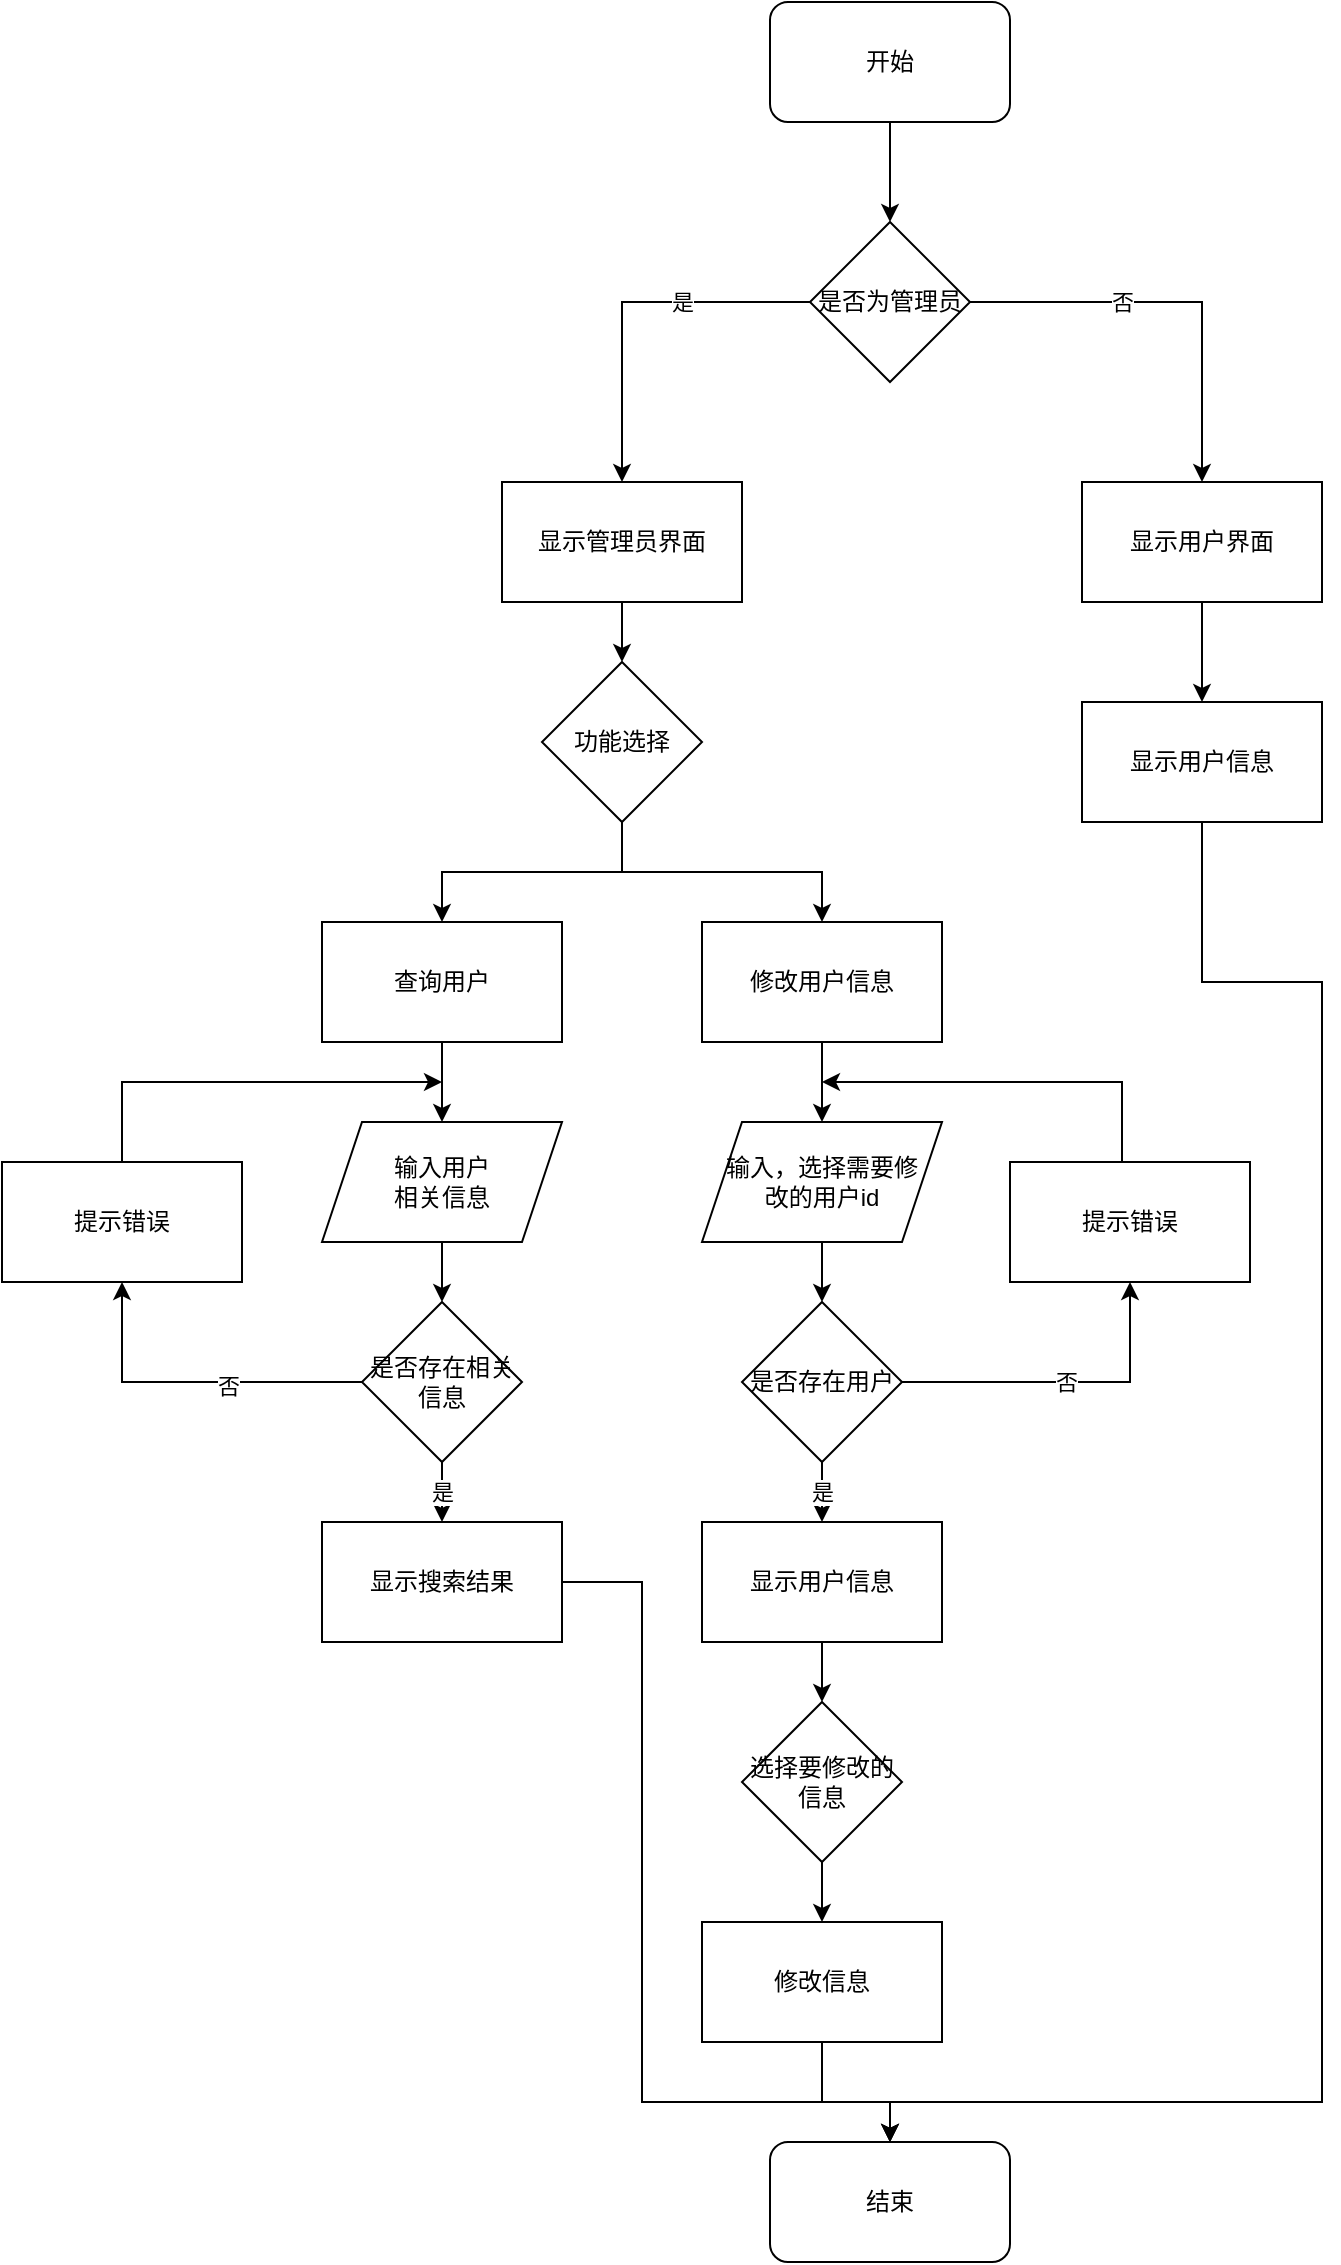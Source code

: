 <mxfile version="21.0.2" type="device"><diagram name="第 1 页" id="SujmoUdTINZM-k1fxDO1"><mxGraphModel dx="2620" dy="1034" grid="1" gridSize="10" guides="1" tooltips="1" connect="1" arrows="1" fold="1" page="1" pageScale="1" pageWidth="827" pageHeight="1169" math="0" shadow="0"><root><mxCell id="0"/><mxCell id="1" parent="0"/><mxCell id="45FzpKyAGhWhNVo8oIv5-8" style="edgeStyle=orthogonalEdgeStyle;rounded=0;orthogonalLoop=1;jettySize=auto;html=1;" parent="1" source="45FzpKyAGhWhNVo8oIv5-1" target="45FzpKyAGhWhNVo8oIv5-2" edge="1"><mxGeometry relative="1" as="geometry"/></mxCell><mxCell id="45FzpKyAGhWhNVo8oIv5-1" value="开始" style="rounded=1;whiteSpace=wrap;html=1;" parent="1" vertex="1"><mxGeometry x="-66" y="10" width="120" height="60" as="geometry"/></mxCell><mxCell id="45FzpKyAGhWhNVo8oIv5-5" value="是" style="edgeStyle=orthogonalEdgeStyle;rounded=0;orthogonalLoop=1;jettySize=auto;html=1;" parent="1" source="45FzpKyAGhWhNVo8oIv5-2" target="45FzpKyAGhWhNVo8oIv5-4" edge="1"><mxGeometry x="-0.304" relative="1" as="geometry"><mxPoint as="offset"/></mxGeometry></mxCell><mxCell id="45FzpKyAGhWhNVo8oIv5-7" value="否" style="edgeStyle=orthogonalEdgeStyle;rounded=0;orthogonalLoop=1;jettySize=auto;html=1;" parent="1" source="45FzpKyAGhWhNVo8oIv5-2" target="45FzpKyAGhWhNVo8oIv5-6" edge="1"><mxGeometry x="-0.262" relative="1" as="geometry"><mxPoint as="offset"/></mxGeometry></mxCell><mxCell id="45FzpKyAGhWhNVo8oIv5-2" value="是否为管理员" style="rhombus;whiteSpace=wrap;html=1;" parent="1" vertex="1"><mxGeometry x="-46" y="120" width="80" height="80" as="geometry"/></mxCell><mxCell id="45FzpKyAGhWhNVo8oIv5-10" style="edgeStyle=orthogonalEdgeStyle;rounded=0;orthogonalLoop=1;jettySize=auto;html=1;" parent="1" source="45FzpKyAGhWhNVo8oIv5-4" target="45FzpKyAGhWhNVo8oIv5-9" edge="1"><mxGeometry relative="1" as="geometry"/></mxCell><mxCell id="45FzpKyAGhWhNVo8oIv5-4" value="显示管理员界面" style="rounded=0;whiteSpace=wrap;html=1;" parent="1" vertex="1"><mxGeometry x="-200" y="250" width="120" height="60" as="geometry"/></mxCell><mxCell id="45FzpKyAGhWhNVo8oIv5-43" style="edgeStyle=orthogonalEdgeStyle;rounded=0;orthogonalLoop=1;jettySize=auto;html=1;" parent="1" source="45FzpKyAGhWhNVo8oIv5-6" target="45FzpKyAGhWhNVo8oIv5-42" edge="1"><mxGeometry relative="1" as="geometry"/></mxCell><mxCell id="45FzpKyAGhWhNVo8oIv5-6" value="显示用户界面" style="rounded=0;whiteSpace=wrap;html=1;" parent="1" vertex="1"><mxGeometry x="90" y="250" width="120" height="60" as="geometry"/></mxCell><mxCell id="45FzpKyAGhWhNVo8oIv5-13" style="edgeStyle=orthogonalEdgeStyle;rounded=0;orthogonalLoop=1;jettySize=auto;html=1;" parent="1" source="45FzpKyAGhWhNVo8oIv5-9" target="45FzpKyAGhWhNVo8oIv5-11" edge="1"><mxGeometry relative="1" as="geometry"/></mxCell><mxCell id="45FzpKyAGhWhNVo8oIv5-14" style="edgeStyle=orthogonalEdgeStyle;rounded=0;orthogonalLoop=1;jettySize=auto;html=1;" parent="1" source="45FzpKyAGhWhNVo8oIv5-9" target="45FzpKyAGhWhNVo8oIv5-12" edge="1"><mxGeometry relative="1" as="geometry"/></mxCell><mxCell id="45FzpKyAGhWhNVo8oIv5-9" value="功能选择" style="rhombus;whiteSpace=wrap;html=1;" parent="1" vertex="1"><mxGeometry x="-180" y="340" width="80" height="80" as="geometry"/></mxCell><mxCell id="45FzpKyAGhWhNVo8oIv5-20" style="edgeStyle=orthogonalEdgeStyle;rounded=0;orthogonalLoop=1;jettySize=auto;html=1;" parent="1" source="45FzpKyAGhWhNVo8oIv5-11" target="45FzpKyAGhWhNVo8oIv5-19" edge="1"><mxGeometry relative="1" as="geometry"/></mxCell><mxCell id="45FzpKyAGhWhNVo8oIv5-11" value="查询用户" style="rounded=0;whiteSpace=wrap;html=1;" parent="1" vertex="1"><mxGeometry x="-290" y="470" width="120" height="60" as="geometry"/></mxCell><mxCell id="45FzpKyAGhWhNVo8oIv5-16" style="edgeStyle=orthogonalEdgeStyle;rounded=0;orthogonalLoop=1;jettySize=auto;html=1;" parent="1" source="45FzpKyAGhWhNVo8oIv5-12" target="45FzpKyAGhWhNVo8oIv5-15" edge="1"><mxGeometry relative="1" as="geometry"/></mxCell><mxCell id="45FzpKyAGhWhNVo8oIv5-12" value="修改用户信息" style="rounded=0;whiteSpace=wrap;html=1;" parent="1" vertex="1"><mxGeometry x="-100" y="470" width="120" height="60" as="geometry"/></mxCell><mxCell id="45FzpKyAGhWhNVo8oIv5-30" style="edgeStyle=orthogonalEdgeStyle;rounded=0;orthogonalLoop=1;jettySize=auto;html=1;" parent="1" source="45FzpKyAGhWhNVo8oIv5-15" target="45FzpKyAGhWhNVo8oIv5-29" edge="1"><mxGeometry relative="1" as="geometry"/></mxCell><mxCell id="45FzpKyAGhWhNVo8oIv5-15" value="输入，选择需要修&lt;br&gt;改的用户id" style="shape=parallelogram;perimeter=parallelogramPerimeter;whiteSpace=wrap;html=1;fixedSize=1;align=center;" parent="1" vertex="1"><mxGeometry x="-100" y="570" width="120" height="60" as="geometry"/></mxCell><mxCell id="45FzpKyAGhWhNVo8oIv5-22" style="edgeStyle=orthogonalEdgeStyle;rounded=0;orthogonalLoop=1;jettySize=auto;html=1;" parent="1" source="45FzpKyAGhWhNVo8oIv5-19" target="45FzpKyAGhWhNVo8oIv5-21" edge="1"><mxGeometry relative="1" as="geometry"/></mxCell><mxCell id="45FzpKyAGhWhNVo8oIv5-19" value="输入用户&lt;br&gt;相关信息" style="shape=parallelogram;perimeter=parallelogramPerimeter;whiteSpace=wrap;html=1;fixedSize=1;" parent="1" vertex="1"><mxGeometry x="-290" y="570" width="120" height="60" as="geometry"/></mxCell><mxCell id="45FzpKyAGhWhNVo8oIv5-24" value="是" style="edgeStyle=orthogonalEdgeStyle;rounded=0;orthogonalLoop=1;jettySize=auto;html=1;" parent="1" source="45FzpKyAGhWhNVo8oIv5-21" target="45FzpKyAGhWhNVo8oIv5-23" edge="1"><mxGeometry relative="1" as="geometry"/></mxCell><mxCell id="45FzpKyAGhWhNVo8oIv5-25" style="edgeStyle=orthogonalEdgeStyle;rounded=0;orthogonalLoop=1;jettySize=auto;html=1;entryX=0.5;entryY=1;entryDx=0;entryDy=0;" parent="1" source="45FzpKyAGhWhNVo8oIv5-21" target="45FzpKyAGhWhNVo8oIv5-26" edge="1"><mxGeometry relative="1" as="geometry"><mxPoint x="-370" y="710" as="targetPoint"/></mxGeometry></mxCell><mxCell id="45FzpKyAGhWhNVo8oIv5-27" value="否" style="edgeLabel;html=1;align=center;verticalAlign=middle;resizable=0;points=[];" parent="45FzpKyAGhWhNVo8oIv5-25" vertex="1" connectable="0"><mxGeometry x="-0.214" y="2" relative="1" as="geometry"><mxPoint as="offset"/></mxGeometry></mxCell><mxCell id="45FzpKyAGhWhNVo8oIv5-21" value="是否存在相关信息" style="rhombus;whiteSpace=wrap;html=1;" parent="1" vertex="1"><mxGeometry x="-270" y="660" width="80" height="80" as="geometry"/></mxCell><mxCell id="zDmlm9p6FGpVRzvBYF9H-4" style="edgeStyle=orthogonalEdgeStyle;rounded=0;orthogonalLoop=1;jettySize=auto;html=1;entryX=0.5;entryY=0;entryDx=0;entryDy=0;" edge="1" parent="1" source="45FzpKyAGhWhNVo8oIv5-23" target="zDmlm9p6FGpVRzvBYF9H-2"><mxGeometry relative="1" as="geometry"><Array as="points"><mxPoint x="-130" y="800"/><mxPoint x="-130" y="1060"/><mxPoint x="-6" y="1060"/></Array></mxGeometry></mxCell><mxCell id="45FzpKyAGhWhNVo8oIv5-23" value="显示搜索结果" style="rounded=0;whiteSpace=wrap;html=1;" parent="1" vertex="1"><mxGeometry x="-290" y="770" width="120" height="60" as="geometry"/></mxCell><mxCell id="45FzpKyAGhWhNVo8oIv5-28" style="edgeStyle=orthogonalEdgeStyle;rounded=0;orthogonalLoop=1;jettySize=auto;html=1;" parent="1" source="45FzpKyAGhWhNVo8oIv5-26" edge="1"><mxGeometry relative="1" as="geometry"><mxPoint x="-230" y="550" as="targetPoint"/><Array as="points"><mxPoint x="-390" y="550"/></Array></mxGeometry></mxCell><mxCell id="45FzpKyAGhWhNVo8oIv5-26" value="提示错误" style="rounded=0;whiteSpace=wrap;html=1;" parent="1" vertex="1"><mxGeometry x="-450" y="590" width="120" height="60" as="geometry"/></mxCell><mxCell id="45FzpKyAGhWhNVo8oIv5-32" value="是" style="edgeStyle=orthogonalEdgeStyle;rounded=0;orthogonalLoop=1;jettySize=auto;html=1;" parent="1" source="45FzpKyAGhWhNVo8oIv5-29" target="45FzpKyAGhWhNVo8oIv5-31" edge="1"><mxGeometry relative="1" as="geometry"/></mxCell><mxCell id="45FzpKyAGhWhNVo8oIv5-35" value="否" style="edgeStyle=orthogonalEdgeStyle;rounded=0;orthogonalLoop=1;jettySize=auto;html=1;" parent="1" source="45FzpKyAGhWhNVo8oIv5-29" target="45FzpKyAGhWhNVo8oIv5-34" edge="1"><mxGeometry relative="1" as="geometry"/></mxCell><mxCell id="45FzpKyAGhWhNVo8oIv5-29" value="是否存在用户" style="rhombus;whiteSpace=wrap;html=1;" parent="1" vertex="1"><mxGeometry x="-80" y="660" width="80" height="80" as="geometry"/></mxCell><mxCell id="45FzpKyAGhWhNVo8oIv5-38" style="edgeStyle=orthogonalEdgeStyle;rounded=0;orthogonalLoop=1;jettySize=auto;html=1;" parent="1" source="45FzpKyAGhWhNVo8oIv5-31" target="45FzpKyAGhWhNVo8oIv5-37" edge="1"><mxGeometry relative="1" as="geometry"/></mxCell><mxCell id="45FzpKyAGhWhNVo8oIv5-31" value="显示用户信息" style="rounded=0;whiteSpace=wrap;html=1;" parent="1" vertex="1"><mxGeometry x="-100" y="770" width="120" height="60" as="geometry"/></mxCell><mxCell id="45FzpKyAGhWhNVo8oIv5-36" style="edgeStyle=orthogonalEdgeStyle;rounded=0;orthogonalLoop=1;jettySize=auto;html=1;" parent="1" source="45FzpKyAGhWhNVo8oIv5-34" edge="1"><mxGeometry relative="1" as="geometry"><mxPoint x="-40" y="550" as="targetPoint"/><Array as="points"><mxPoint x="110" y="550"/></Array></mxGeometry></mxCell><mxCell id="45FzpKyAGhWhNVo8oIv5-34" value="提示错误" style="rounded=0;whiteSpace=wrap;html=1;" parent="1" vertex="1"><mxGeometry x="54" y="590" width="120" height="60" as="geometry"/></mxCell><mxCell id="45FzpKyAGhWhNVo8oIv5-41" style="edgeStyle=orthogonalEdgeStyle;rounded=0;orthogonalLoop=1;jettySize=auto;html=1;" parent="1" source="45FzpKyAGhWhNVo8oIv5-37" target="45FzpKyAGhWhNVo8oIv5-40" edge="1"><mxGeometry relative="1" as="geometry"/></mxCell><mxCell id="45FzpKyAGhWhNVo8oIv5-37" value="选择要修改的信息" style="rhombus;whiteSpace=wrap;html=1;" parent="1" vertex="1"><mxGeometry x="-80" y="860" width="80" height="80" as="geometry"/></mxCell><mxCell id="zDmlm9p6FGpVRzvBYF9H-3" style="edgeStyle=orthogonalEdgeStyle;rounded=0;orthogonalLoop=1;jettySize=auto;html=1;" edge="1" parent="1" source="45FzpKyAGhWhNVo8oIv5-40" target="zDmlm9p6FGpVRzvBYF9H-2"><mxGeometry relative="1" as="geometry"><Array as="points"><mxPoint x="-40" y="1060"/><mxPoint x="-6" y="1060"/></Array></mxGeometry></mxCell><mxCell id="45FzpKyAGhWhNVo8oIv5-40" value="修改信息" style="rounded=0;whiteSpace=wrap;html=1;" parent="1" vertex="1"><mxGeometry x="-100" y="970" width="120" height="60" as="geometry"/></mxCell><mxCell id="zDmlm9p6FGpVRzvBYF9H-5" style="edgeStyle=orthogonalEdgeStyle;rounded=0;orthogonalLoop=1;jettySize=auto;html=1;exitX=0.5;exitY=1;exitDx=0;exitDy=0;" edge="1" parent="1" source="45FzpKyAGhWhNVo8oIv5-42" target="zDmlm9p6FGpVRzvBYF9H-2"><mxGeometry relative="1" as="geometry"><Array as="points"><mxPoint x="150" y="500"/><mxPoint x="210" y="500"/><mxPoint x="210" y="1060"/><mxPoint x="-6" y="1060"/></Array></mxGeometry></mxCell><mxCell id="45FzpKyAGhWhNVo8oIv5-42" value="显示用户信息" style="rounded=0;whiteSpace=wrap;html=1;" parent="1" vertex="1"><mxGeometry x="90" y="360" width="120" height="60" as="geometry"/></mxCell><mxCell id="zDmlm9p6FGpVRzvBYF9H-2" value="结束" style="rounded=1;whiteSpace=wrap;html=1;" vertex="1" parent="1"><mxGeometry x="-66" y="1080" width="120" height="60" as="geometry"/></mxCell></root></mxGraphModel></diagram></mxfile>